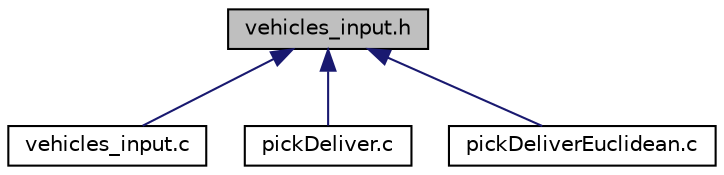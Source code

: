 digraph "vehicles_input.h"
{
  edge [fontname="Helvetica",fontsize="10",labelfontname="Helvetica",labelfontsize="10"];
  node [fontname="Helvetica",fontsize="10",shape=record];
  Node4 [label="vehicles_input.h",height=0.2,width=0.4,color="black", fillcolor="grey75", style="filled", fontcolor="black"];
  Node4 -> Node5 [dir="back",color="midnightblue",fontsize="10",style="solid",fontname="Helvetica"];
  Node5 [label="vehicles_input.c",height=0.2,width=0.4,color="black", fillcolor="white", style="filled",URL="$vehicles__input_8c.html"];
  Node4 -> Node6 [dir="back",color="midnightblue",fontsize="10",style="solid",fontname="Helvetica"];
  Node6 [label="pickDeliver.c",height=0.2,width=0.4,color="black", fillcolor="white", style="filled",URL="$pickDeliver_8c.html"];
  Node4 -> Node7 [dir="back",color="midnightblue",fontsize="10",style="solid",fontname="Helvetica"];
  Node7 [label="pickDeliverEuclidean.c",height=0.2,width=0.4,color="black", fillcolor="white", style="filled",URL="$pickDeliverEuclidean_8c.html"];
}
